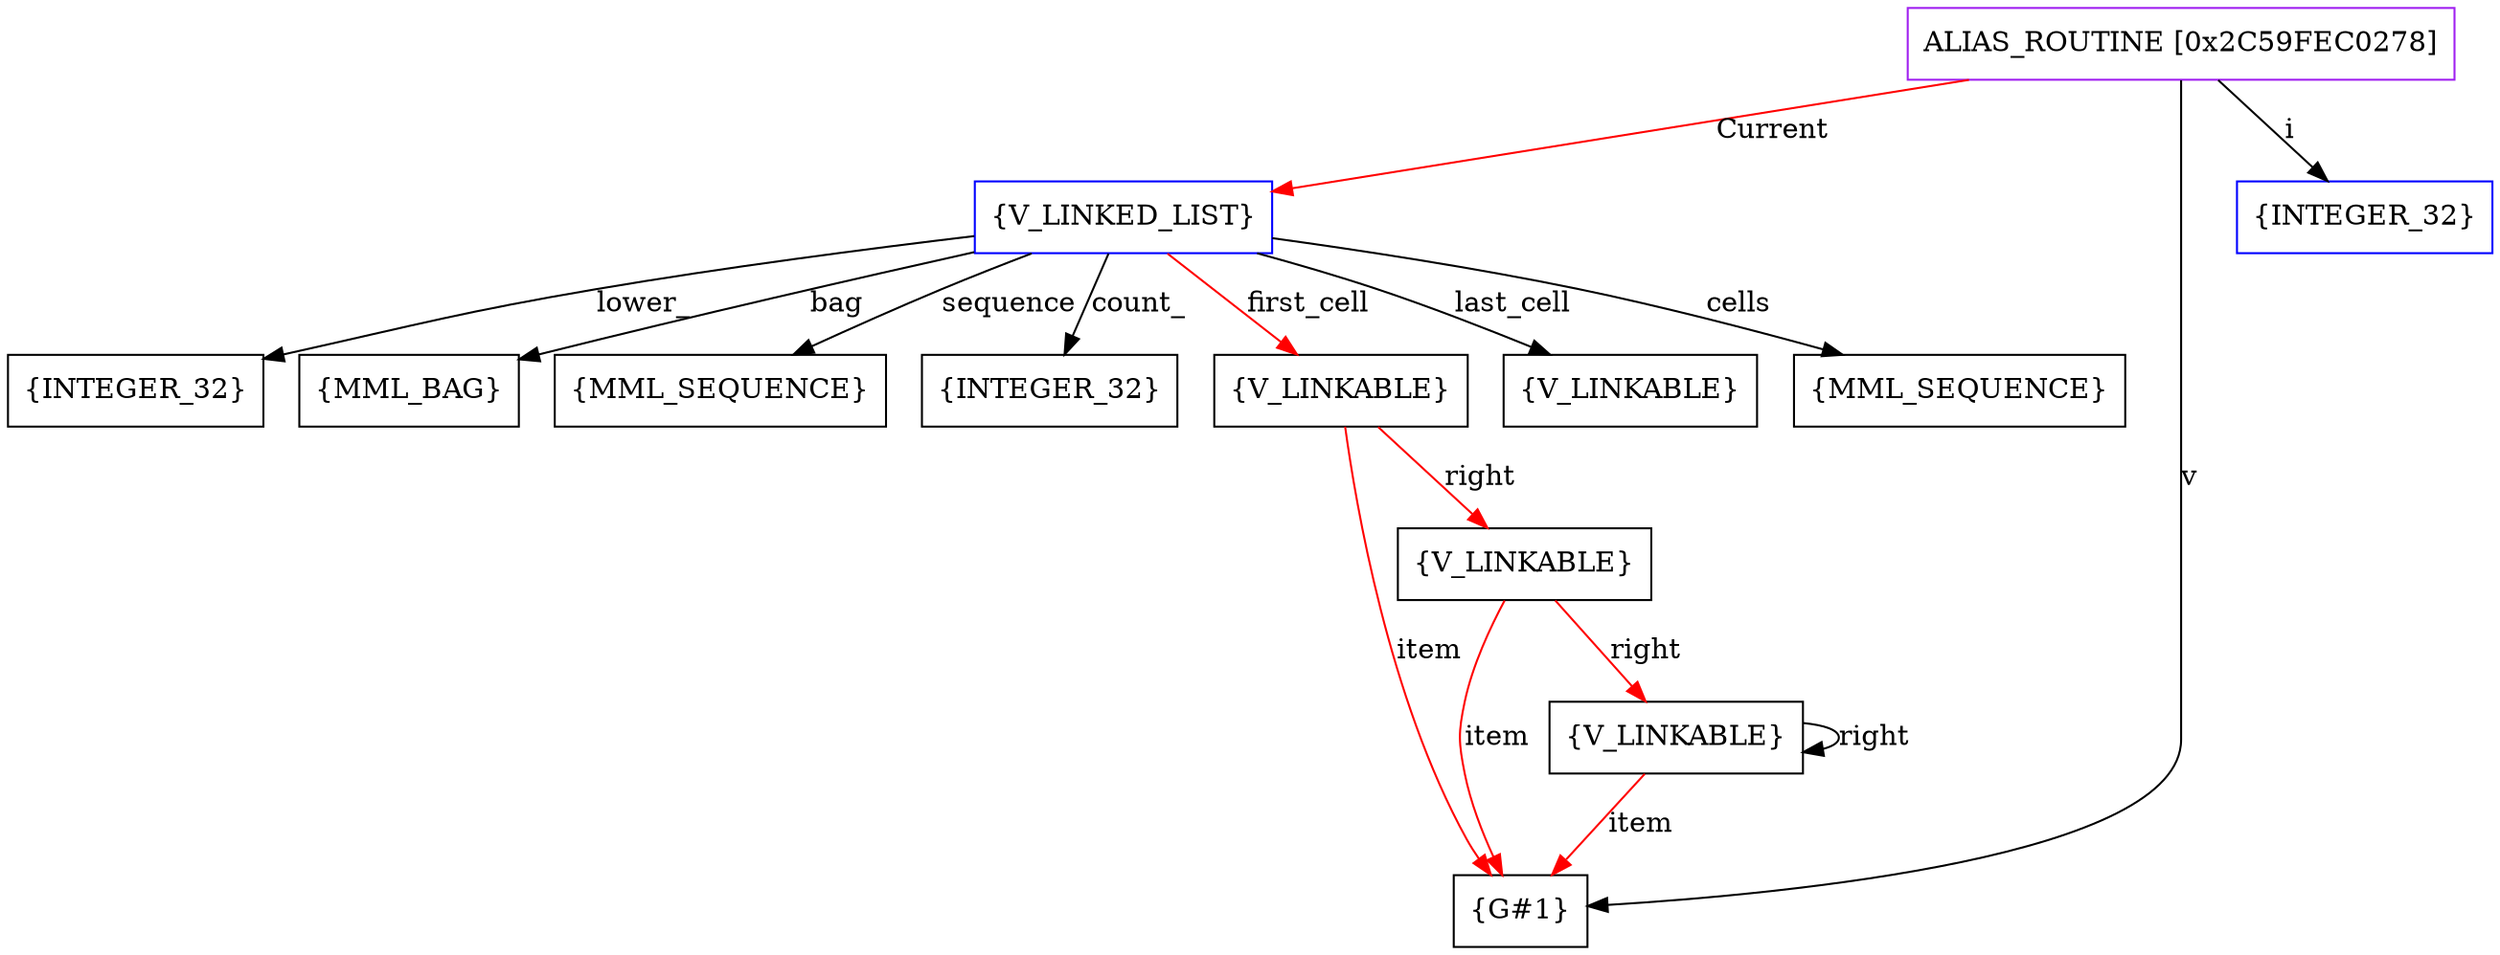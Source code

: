 digraph g {
	node [shape=box]
	b1[color=purple label=<ALIAS_ROUTINE [0x2C59FEC0278]>]
	b2[color=blue label=<{V_LINKED_LIST}>]
	b3[label=<{INTEGER_32}>]
	b4[label=<{MML_BAG}>]
	b5[label=<{MML_SEQUENCE}>]
	b6[label=<{INTEGER_32}>]
	b7[label=<{V_LINKABLE}>]
	b8[label=<{G#1}>]
	b9[label=<{V_LINKABLE}>]
	b10[label=<{V_LINKABLE}>]
	b11[label=<{V_LINKABLE}>]
	b12[label=<{MML_SEQUENCE}>]
	b13[color=blue label=<{INTEGER_32}>]
	b1->b2[color=red label=<Current>]
	b2->b3[label=<lower_>]
	b2->b4[label=<bag>]
	b2->b5[label=<sequence>]
	b2->b6[label=<count_>]
	b2->b7[color=red label=<first_cell>]
	b7->b8[color=red label=<item>]
	b7->b9[color=red label=<right>]
	b9->b8[color=red label=<item>]
	b9->b10[color=red label=<right>]
	b10->b8[color=red label=<item>]
	b10->b10[label=<right>]
	b2->b11[label=<last_cell>]
	b2->b12[label=<cells>]
	b1->b8[label=<v>]
	b1->b13[label=<i>]
}
